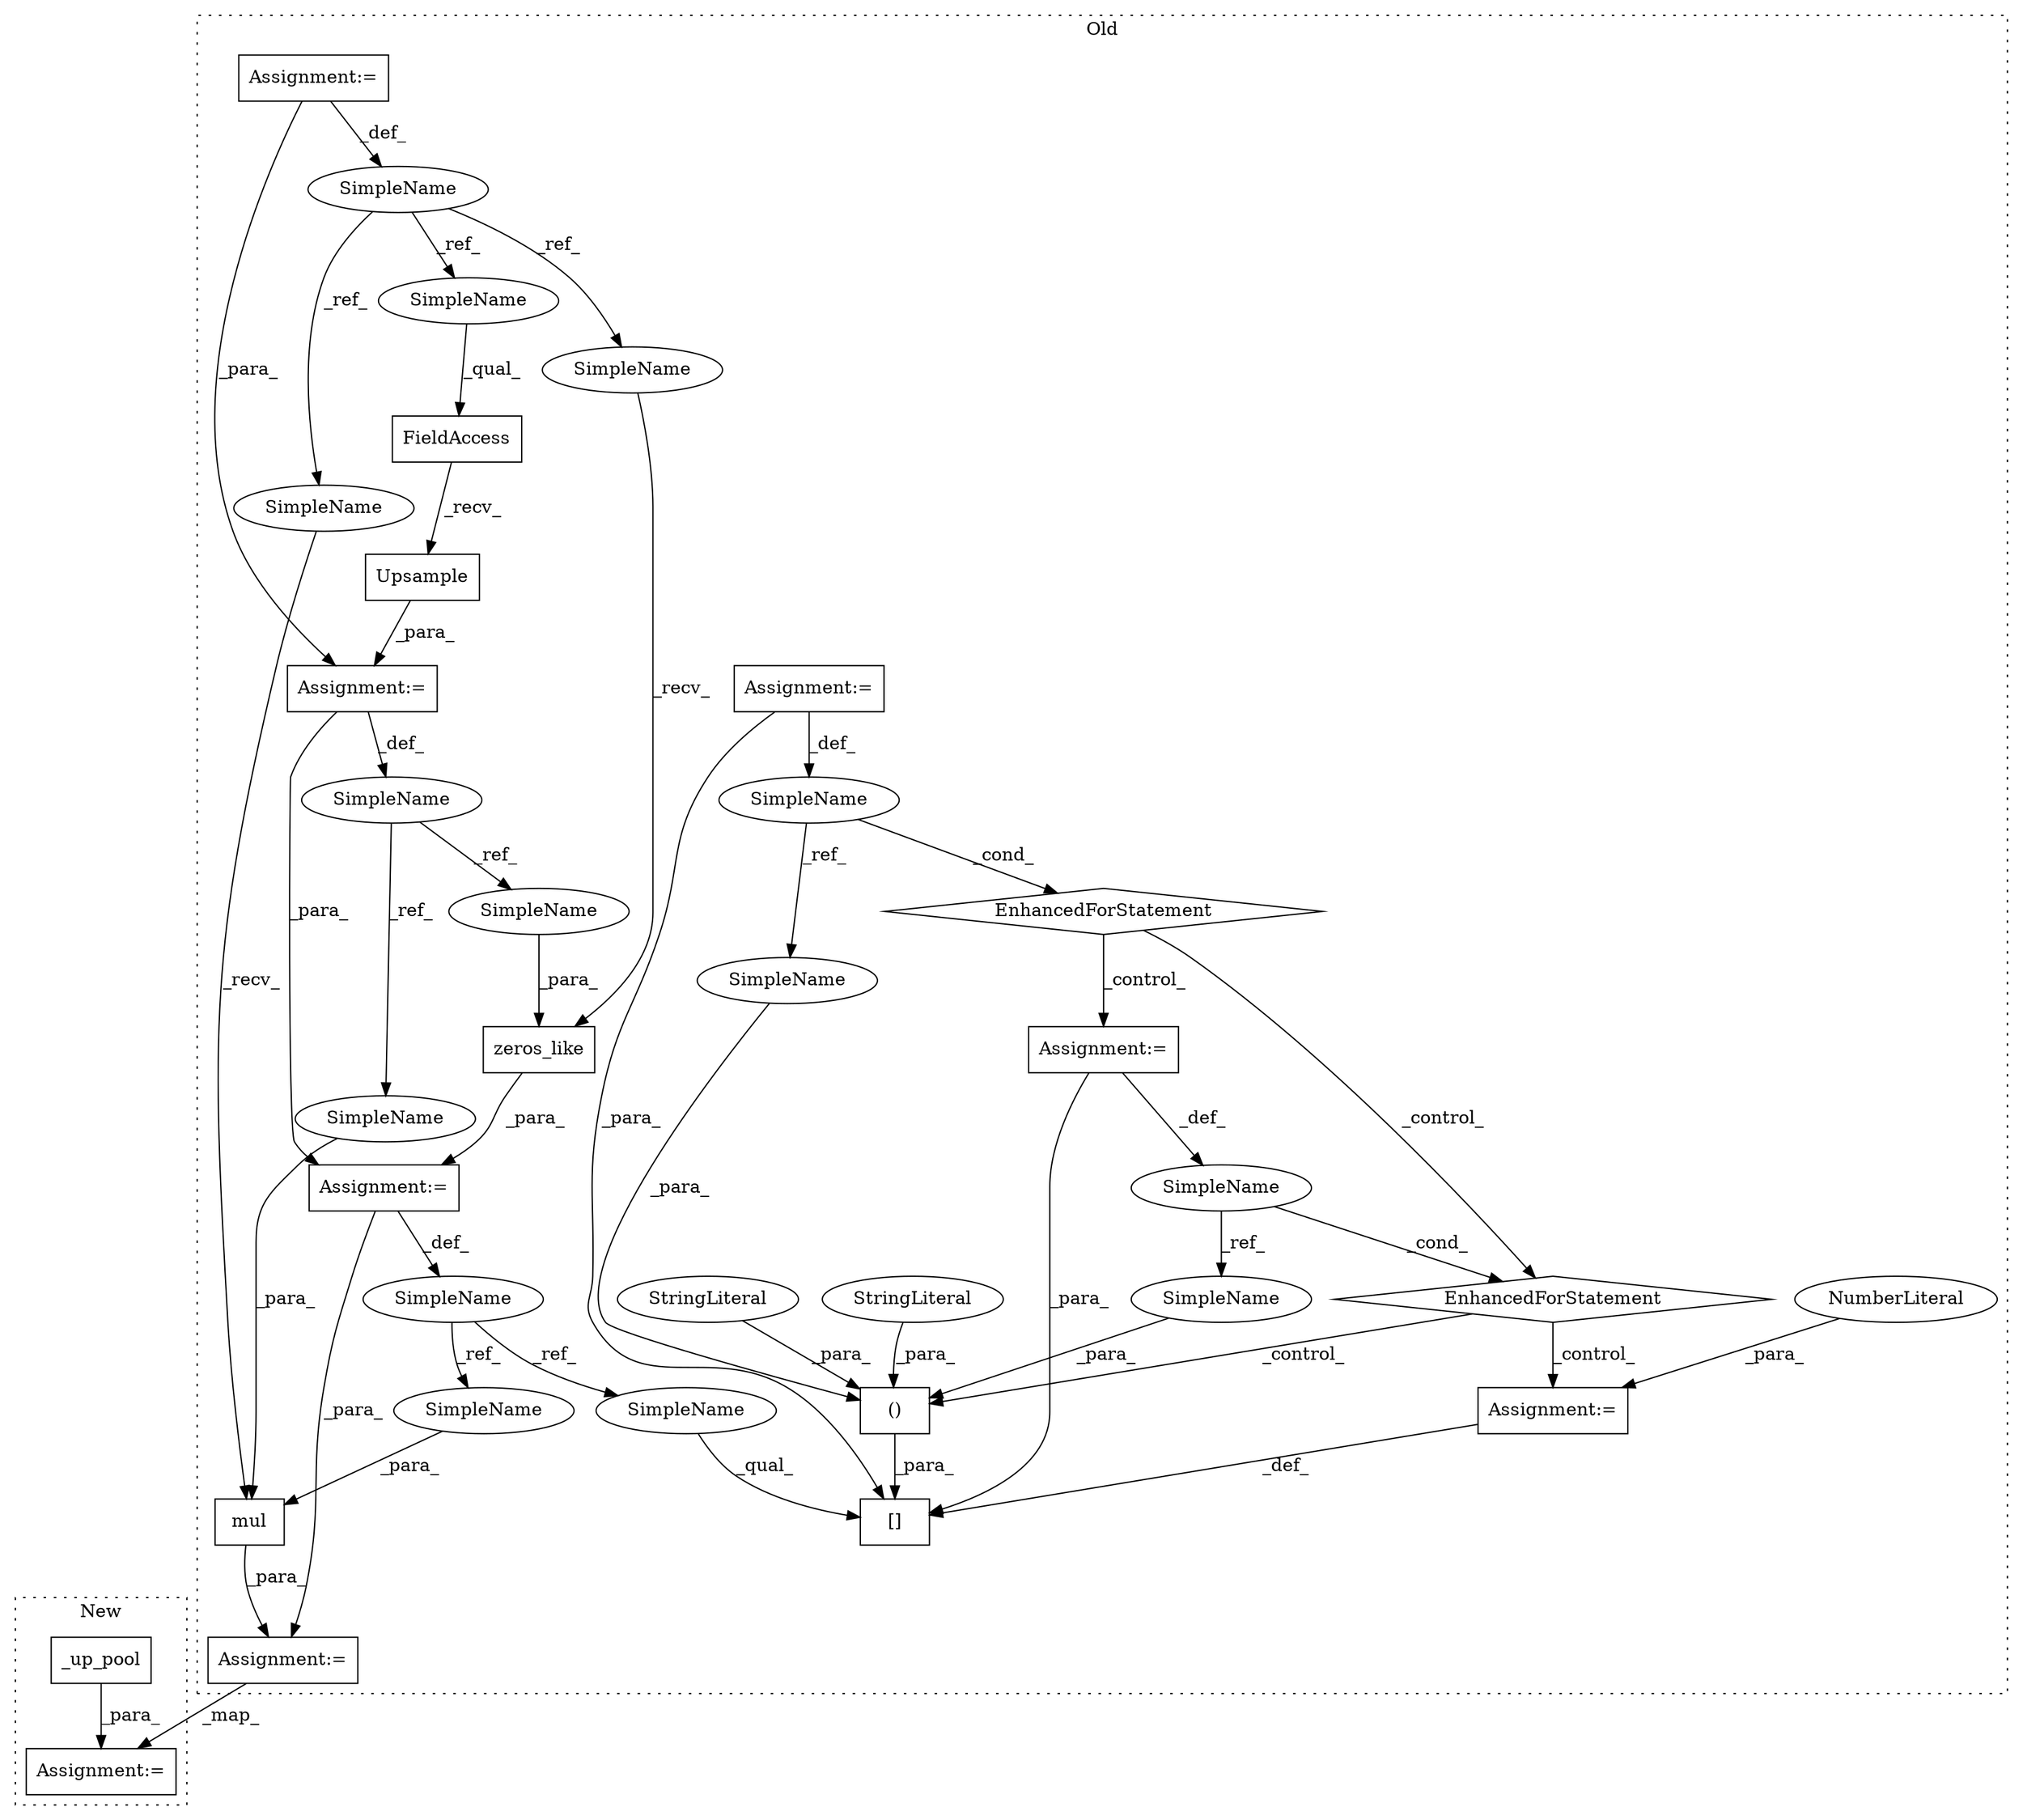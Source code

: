 digraph G {
subgraph cluster0 {
1 [label="()" a="106" s="5514" l="73" shape="box"];
3 [label="[]" a="2" s="5500,5587" l="14,2" shape="box"];
4 [label="Upsample" a="32" s="5130,5140" l="9,1" shape="box"];
5 [label="SimpleName" a="42" s="5277" l="4" shape="ellipse"];
6 [label="mul" a="32" s="5619,5629" l="4,1" shape="box"];
7 [label="EnhancedForStatement" a="70" s="5401,5488" l="57,2" shape="diamond"];
8 [label="SimpleName" a="42" s="5364" l="1" shape="ellipse"];
9 [label="EnhancedForStatement" a="70" s="5307,5391" l="53,2" shape="diamond"];
10 [label="SimpleName" a="42" s="5462" l="1" shape="ellipse"];
11 [label="StringLiteral" a="45" s="5542" l="16" shape="ellipse"];
12 [label="StringLiteral" a="45" s="5571" l="16" shape="ellipse"];
14 [label="Assignment:=" a="7" s="5612" l="1" shape="box"];
15 [label="SimpleName" a="42" s="5094" l="5" shape="ellipse"];
16 [label="zeros_like" a="32" s="5288,5300" l="11,1" shape="box"];
17 [label="FieldAccess" a="22" s="5121" l="8" shape="box"];
18 [label="SimpleName" a="42" s="5119" l="1" shape="ellipse"];
19 [label="Assignment:=" a="7" s="5589" l="1" shape="box"];
20 [label="NumberLiteral" a="34" s="5590" l="1" shape="ellipse"];
21 [label="Assignment:=" a="7" s="5281" l="1" shape="box"];
22 [label="Assignment:=" a="7" s="5307,5391" l="53,2" shape="box"];
23 [label="Assignment:=" a="7" s="5401,5488" l="57,2" shape="box"];
24 [label="Assignment:=" a="7" s="5120" l="1" shape="box"];
25 [label="Assignment:=" a="7" s="5094" l="5" shape="box"];
26 [label="SimpleName" a="42" s="5282" l="5" shape="ellipse"];
27 [label="SimpleName" a="42" s="5613" l="5" shape="ellipse"];
28 [label="SimpleName" a="42" s="5121" l="5" shape="ellipse"];
29 [label="SimpleName" a="42" s="5500" l="4" shape="ellipse"];
30 [label="SimpleName" a="42" s="5623" l="4" shape="ellipse"];
31 [label="SimpleName" a="42" s="5528" l="1" shape="ellipse"];
32 [label="SimpleName" a="42" s="5628" l="1" shape="ellipse"];
33 [label="SimpleName" a="42" s="5299" l="1" shape="ellipse"];
34 [label="SimpleName" a="42" s="5514" l="1" shape="ellipse"];
label = "Old";
style="dotted";
}
subgraph cluster1 {
2 [label="_up_pool" a="32" s="5370,5380" l="9,1" shape="box"];
13 [label="Assignment:=" a="7" s="5364" l="1" shape="box"];
label = "New";
style="dotted";
}
1 -> 3 [label="_para_"];
2 -> 13 [label="_para_"];
4 -> 24 [label="_para_"];
5 -> 29 [label="_ref_"];
5 -> 30 [label="_ref_"];
6 -> 14 [label="_para_"];
7 -> 19 [label="_control_"];
7 -> 1 [label="_control_"];
8 -> 9 [label="_cond_"];
8 -> 31 [label="_ref_"];
9 -> 7 [label="_control_"];
9 -> 23 [label="_control_"];
10 -> 7 [label="_cond_"];
10 -> 34 [label="_ref_"];
11 -> 1 [label="_para_"];
12 -> 1 [label="_para_"];
14 -> 13 [label="_map_"];
15 -> 26 [label="_ref_"];
15 -> 28 [label="_ref_"];
15 -> 27 [label="_ref_"];
16 -> 21 [label="_para_"];
17 -> 4 [label="_recv_"];
18 -> 32 [label="_ref_"];
18 -> 33 [label="_ref_"];
19 -> 3 [label="_def_"];
20 -> 19 [label="_para_"];
21 -> 5 [label="_def_"];
21 -> 14 [label="_para_"];
22 -> 8 [label="_def_"];
22 -> 3 [label="_para_"];
23 -> 10 [label="_def_"];
23 -> 3 [label="_para_"];
24 -> 21 [label="_para_"];
24 -> 18 [label="_def_"];
25 -> 24 [label="_para_"];
25 -> 15 [label="_def_"];
26 -> 16 [label="_recv_"];
27 -> 6 [label="_recv_"];
28 -> 17 [label="_qual_"];
29 -> 3 [label="_qual_"];
30 -> 6 [label="_para_"];
31 -> 1 [label="_para_"];
32 -> 6 [label="_para_"];
33 -> 16 [label="_para_"];
34 -> 1 [label="_para_"];
}